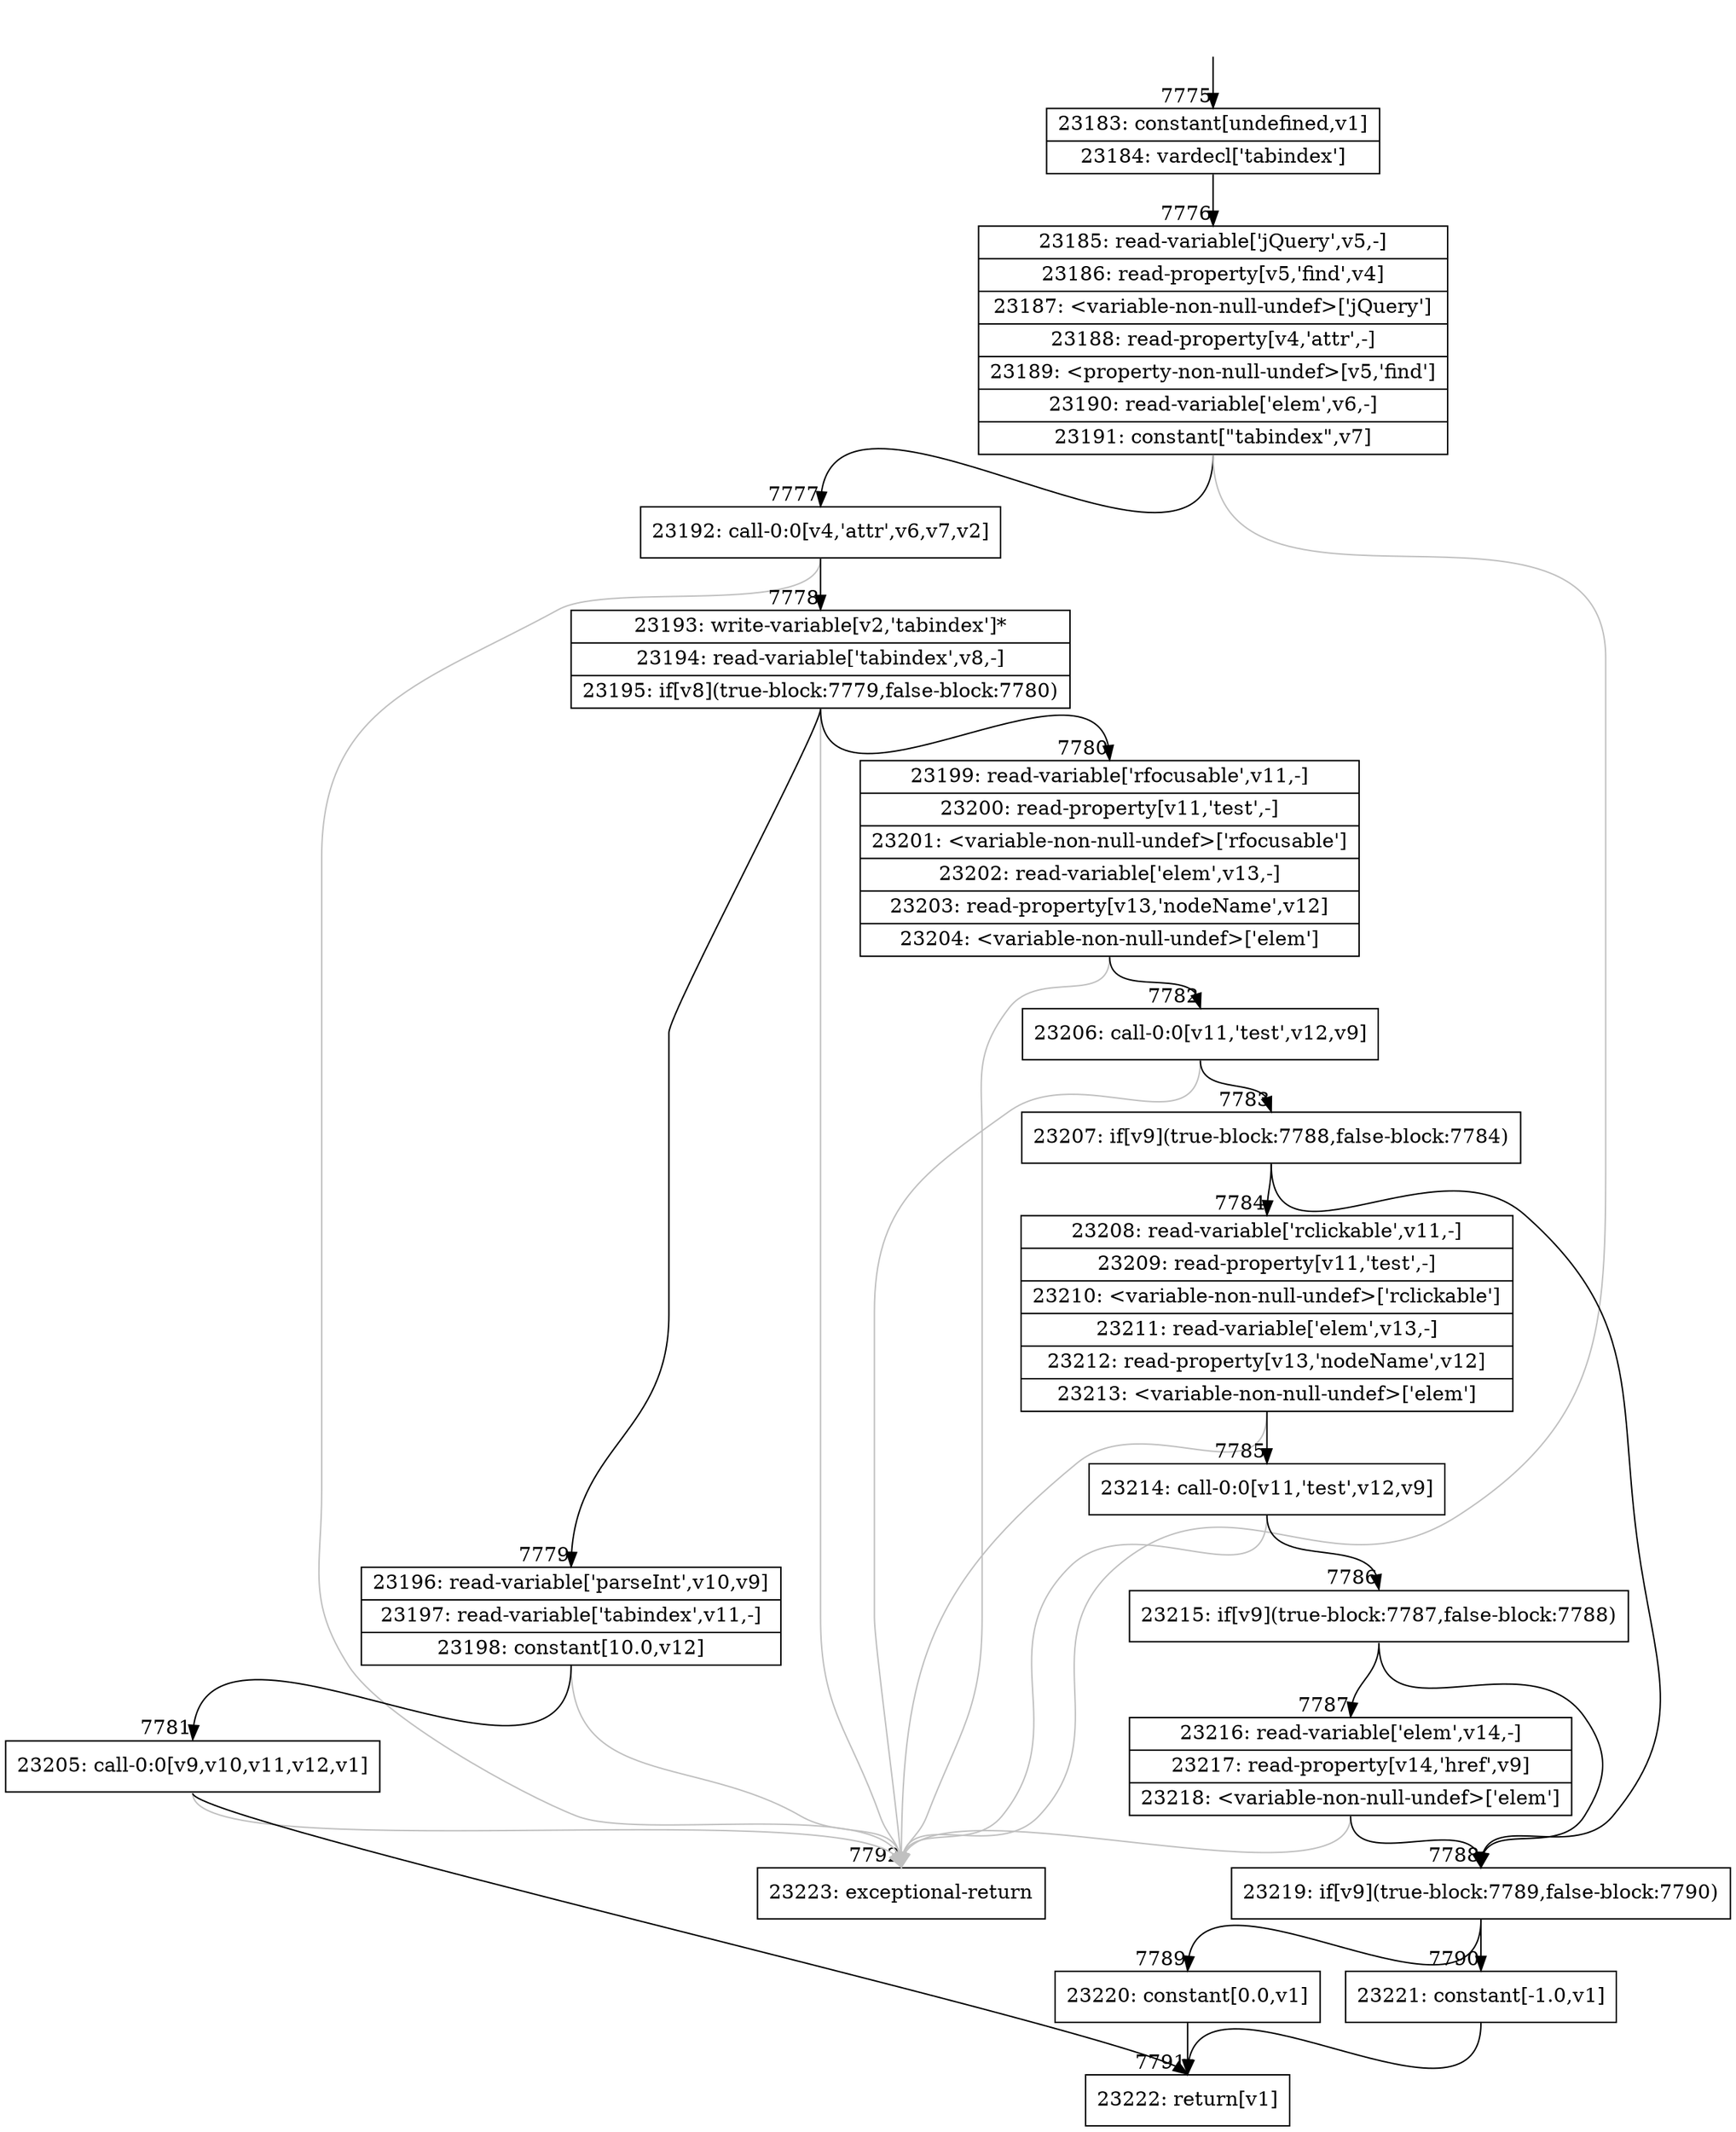 digraph {
rankdir="TD"
BB_entry482[shape=none,label=""];
BB_entry482 -> BB7775 [tailport=s, headport=n, headlabel="    7775"]
BB7775 [shape=record label="{23183: constant[undefined,v1]|23184: vardecl['tabindex']}" ] 
BB7775 -> BB7776 [tailport=s, headport=n, headlabel="      7776"]
BB7776 [shape=record label="{23185: read-variable['jQuery',v5,-]|23186: read-property[v5,'find',v4]|23187: \<variable-non-null-undef\>['jQuery']|23188: read-property[v4,'attr',-]|23189: \<property-non-null-undef\>[v5,'find']|23190: read-variable['elem',v6,-]|23191: constant[\"tabindex\",v7]}" ] 
BB7776 -> BB7777 [tailport=s, headport=n, headlabel="      7777"]
BB7776 -> BB7792 [tailport=s, headport=n, color=gray, headlabel="      7792"]
BB7777 [shape=record label="{23192: call-0:0[v4,'attr',v6,v7,v2]}" ] 
BB7777 -> BB7778 [tailport=s, headport=n, headlabel="      7778"]
BB7777 -> BB7792 [tailport=s, headport=n, color=gray]
BB7778 [shape=record label="{23193: write-variable[v2,'tabindex']*|23194: read-variable['tabindex',v8,-]|23195: if[v8](true-block:7779,false-block:7780)}" ] 
BB7778 -> BB7779 [tailport=s, headport=n, headlabel="      7779"]
BB7778 -> BB7780 [tailport=s, headport=n, headlabel="      7780"]
BB7778 -> BB7792 [tailport=s, headport=n, color=gray]
BB7779 [shape=record label="{23196: read-variable['parseInt',v10,v9]|23197: read-variable['tabindex',v11,-]|23198: constant[10.0,v12]}" ] 
BB7779 -> BB7781 [tailport=s, headport=n, headlabel="      7781"]
BB7779 -> BB7792 [tailport=s, headport=n, color=gray]
BB7780 [shape=record label="{23199: read-variable['rfocusable',v11,-]|23200: read-property[v11,'test',-]|23201: \<variable-non-null-undef\>['rfocusable']|23202: read-variable['elem',v13,-]|23203: read-property[v13,'nodeName',v12]|23204: \<variable-non-null-undef\>['elem']}" ] 
BB7780 -> BB7782 [tailport=s, headport=n, headlabel="      7782"]
BB7780 -> BB7792 [tailport=s, headport=n, color=gray]
BB7781 [shape=record label="{23205: call-0:0[v9,v10,v11,v12,v1]}" ] 
BB7781 -> BB7791 [tailport=s, headport=n, headlabel="      7791"]
BB7781 -> BB7792 [tailport=s, headport=n, color=gray]
BB7782 [shape=record label="{23206: call-0:0[v11,'test',v12,v9]}" ] 
BB7782 -> BB7783 [tailport=s, headport=n, headlabel="      7783"]
BB7782 -> BB7792 [tailport=s, headport=n, color=gray]
BB7783 [shape=record label="{23207: if[v9](true-block:7788,false-block:7784)}" ] 
BB7783 -> BB7788 [tailport=s, headport=n, headlabel="      7788"]
BB7783 -> BB7784 [tailport=s, headport=n, headlabel="      7784"]
BB7784 [shape=record label="{23208: read-variable['rclickable',v11,-]|23209: read-property[v11,'test',-]|23210: \<variable-non-null-undef\>['rclickable']|23211: read-variable['elem',v13,-]|23212: read-property[v13,'nodeName',v12]|23213: \<variable-non-null-undef\>['elem']}" ] 
BB7784 -> BB7785 [tailport=s, headport=n, headlabel="      7785"]
BB7784 -> BB7792 [tailport=s, headport=n, color=gray]
BB7785 [shape=record label="{23214: call-0:0[v11,'test',v12,v9]}" ] 
BB7785 -> BB7786 [tailport=s, headport=n, headlabel="      7786"]
BB7785 -> BB7792 [tailport=s, headport=n, color=gray]
BB7786 [shape=record label="{23215: if[v9](true-block:7787,false-block:7788)}" ] 
BB7786 -> BB7788 [tailport=s, headport=n]
BB7786 -> BB7787 [tailport=s, headport=n, headlabel="      7787"]
BB7787 [shape=record label="{23216: read-variable['elem',v14,-]|23217: read-property[v14,'href',v9]|23218: \<variable-non-null-undef\>['elem']}" ] 
BB7787 -> BB7788 [tailport=s, headport=n]
BB7787 -> BB7792 [tailport=s, headport=n, color=gray]
BB7788 [shape=record label="{23219: if[v9](true-block:7789,false-block:7790)}" ] 
BB7788 -> BB7789 [tailport=s, headport=n, headlabel="      7789"]
BB7788 -> BB7790 [tailport=s, headport=n, headlabel="      7790"]
BB7789 [shape=record label="{23220: constant[0.0,v1]}" ] 
BB7789 -> BB7791 [tailport=s, headport=n]
BB7790 [shape=record label="{23221: constant[-1.0,v1]}" ] 
BB7790 -> BB7791 [tailport=s, headport=n]
BB7791 [shape=record label="{23222: return[v1]}" ] 
BB7792 [shape=record label="{23223: exceptional-return}" ] 
}
